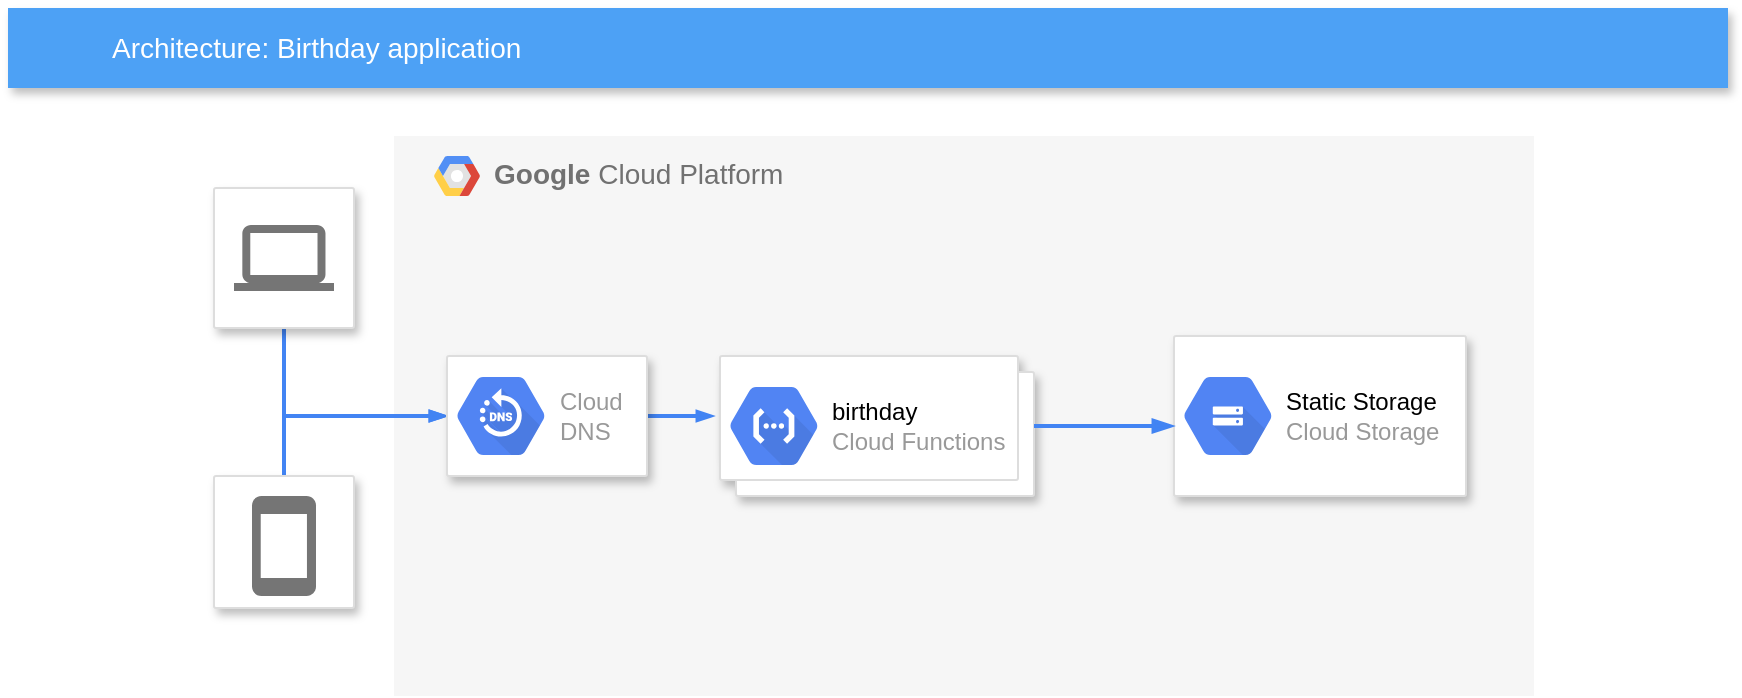 <mxfile version="10.5.4" type="device"><diagram id="f106602c-feb2-e66a-4537-3a34d633f6aa" name="Page-1"><mxGraphModel dx="1394" dy="783" grid="1" gridSize="10" guides="1" tooltips="1" connect="1" arrows="1" fold="1" page="1" pageScale="1" pageWidth="1169" pageHeight="827" background="#ffffff" math="0" shadow="0"><root><mxCell id="0"/><mxCell id="1" parent="0"/><mxCell id="14" value="&lt;b&gt;Google &lt;/b&gt;Cloud Platform" style="fillColor=#F6F6F6;strokeColor=none;shadow=0;gradientColor=none;fontSize=14;align=left;spacing=10;fontColor=#717171;9E9E9E;verticalAlign=top;spacingTop=-4;fontStyle=0;spacingLeft=40;html=1;" parent="1" vertex="1"><mxGeometry x="360" y="204" width="570" height="280" as="geometry"/></mxCell><mxCell id="15" value="" style="shape=mxgraph.gcp2.google_cloud_platform;fillColor=#F6F6F6;strokeColor=none;shadow=0;gradientColor=none;" parent="14" vertex="1"><mxGeometry width="23" height="20" relative="1" as="geometry"><mxPoint x="20" y="10" as="offset"/></mxGeometry></mxCell><mxCell id="916" value="" style="strokeColor=#dddddd;fillColor=#ffffff;shadow=1;strokeWidth=1;rounded=1;absoluteArcSize=1;arcSize=2;fontSize=10;fontColor=#000000;align=left;html=1;" parent="14" vertex="1"><mxGeometry x="390" y="100" width="146" height="80" as="geometry"/></mxCell><mxCell id="917" value="&lt;font color=&quot;#000000&quot;&gt;Static Storage&lt;/font&gt;&lt;br&gt;Cloud Storage" style="dashed=0;connectable=0;html=1;fillColor=#5184F3;strokeColor=none;shape=mxgraph.gcp2.cloud_storage;part=1;labelPosition=right;verticalLabelPosition=middle;align=left;verticalAlign=middle;spacingLeft=5;fontColor=#999999;fontSize=12;" parent="916" vertex="1"><mxGeometry y="0.5" width="44" height="39" relative="1" as="geometry"><mxPoint x="5" y="-19.5" as="offset"/></mxGeometry></mxCell><mxCell id="fPqNnYyCJQ13JkPDTvxg-924" value="" style="strokeColor=#dddddd;fillColor=#ffffff;shadow=1;strokeWidth=1;rounded=1;absoluteArcSize=1;arcSize=2;fontSize=10;fontColor=#000000;align=left;html=1;" vertex="1" parent="14"><mxGeometry x="164" y="119.833" width="146" height="39.905" as="geometry"/></mxCell><mxCell id="fPqNnYyCJQ13JkPDTvxg-925" value="&lt;font color=&quot;#000000&quot;&gt;Static Storage&lt;/font&gt;&lt;br&gt;Cloud Storage" style="dashed=0;connectable=0;html=1;fillColor=#5184F3;strokeColor=none;shape=mxgraph.gcp2.cloud_storage;part=1;labelPosition=right;verticalLabelPosition=middle;align=left;verticalAlign=middle;spacingLeft=5;fontColor=#999999;fontSize=12;" vertex="1" parent="fPqNnYyCJQ13JkPDTvxg-924"><mxGeometry y="0.5" width="44" height="39" relative="1" as="geometry"><mxPoint x="5" y="-19.5" as="offset"/></mxGeometry></mxCell><mxCell id="fPqNnYyCJQ13JkPDTvxg-918" value="" style="shape=mxgraph.gcp2.doubleRect;strokeColor=#dddddd;fillColor=#ffffff;shadow=1;strokeWidth=1;" vertex="1" parent="14"><mxGeometry x="163" y="110" width="157" height="70" as="geometry"/></mxCell><mxCell id="fPqNnYyCJQ13JkPDTvxg-919" value="&lt;font color=&quot;#000000&quot;&gt;birthday&lt;/font&gt;&lt;br&gt;Cloud Functions" style="dashed=0;connectable=0;html=1;fillColor=#5184F3;strokeColor=none;shape=mxgraph.gcp2.cloud_functions;part=1;labelPosition=right;verticalLabelPosition=middle;align=left;verticalAlign=middle;spacingLeft=5;fontColor=#999999;fontSize=12;" vertex="1" parent="fPqNnYyCJQ13JkPDTvxg-918"><mxGeometry y="0.5" width="44" height="39" relative="1" as="geometry"><mxPoint x="5" y="-19.5" as="offset"/></mxGeometry></mxCell><mxCell id="912" style="edgeStyle=orthogonalEdgeStyle;rounded=0;elbow=vertical;html=1;labelBackgroundColor=none;startFill=0;endArrow=blockThin;endFill=1;jettySize=auto;orthogonalLoop=1;strokeColor=#4284F3;strokeWidth=2;fontSize=12;fontColor=#000000;align=center;dashed=0;startArrow=none;exitX=1;exitY=0.5;exitDx=0;exitDy=0;" parent="1" source="fPqNnYyCJQ13JkPDTvxg-918" edge="1"><mxGeometry relative="1" as="geometry"><mxPoint x="666.5" y="344" as="sourcePoint"/><mxPoint x="750" y="349" as="targetPoint"/><Array as="points"><mxPoint x="750" y="349"/></Array></mxGeometry></mxCell><mxCell id="908" style="edgeStyle=orthogonalEdgeStyle;rounded=0;html=1;labelBackgroundColor=none;startFill=1;startSize=4;endArrow=blockThin;endFill=1;endSize=4;jettySize=auto;orthogonalLoop=1;strokeColor=#4284F3;strokeWidth=2;fontSize=12;fontColor=#000000;align=center;dashed=0;" parent="1" source="732" target="894" edge="1"><mxGeometry relative="1" as="geometry"><Array as="points"><mxPoint x="305" y="344"/></Array></mxGeometry></mxCell><mxCell id="732" value="" style="strokeColor=#dddddd;fillColor=#ffffff;shadow=1;strokeWidth=1;rounded=1;absoluteArcSize=1;arcSize=2;labelPosition=center;verticalLabelPosition=middle;align=center;verticalAlign=bottom;spacingLeft=0;fontColor=#999999;fontSize=12;whiteSpace=wrap;spacingBottom=2;html=1;" parent="1" vertex="1"><mxGeometry x="270" y="230" width="70" height="70" as="geometry"/></mxCell><mxCell id="733" value="" style="dashed=0;connectable=0;html=1;fillColor=#757575;strokeColor=none;shape=mxgraph.gcp2.laptop;part=1;" parent="732" vertex="1"><mxGeometry x="0.5" width="50" height="33" relative="1" as="geometry"><mxPoint x="-25" y="18.5" as="offset"/></mxGeometry></mxCell><mxCell id="818" value="Architecture: Birthday application" style="fillColor=#4DA1F5;strokeColor=none;shadow=1;gradientColor=none;fontSize=14;align=left;spacingLeft=50;fontColor=#ffffff;html=1;" parent="1" vertex="1"><mxGeometry x="167" y="140" width="860" height="40" as="geometry"/></mxCell><mxCell id="909" style="edgeStyle=orthogonalEdgeStyle;rounded=0;html=1;labelBackgroundColor=none;startFill=1;startSize=4;endArrow=blockThin;endFill=1;endSize=4;jettySize=auto;orthogonalLoop=1;strokeColor=#4284F3;strokeWidth=2;fontSize=12;fontColor=#000000;align=center;dashed=0;" parent="1" source="892" target="894" edge="1"><mxGeometry relative="1" as="geometry"><Array as="points"><mxPoint x="305" y="344"/></Array></mxGeometry></mxCell><mxCell id="892" value="" style="strokeColor=#dddddd;fillColor=#ffffff;shadow=1;strokeWidth=1;rounded=1;absoluteArcSize=1;arcSize=2;labelPosition=center;verticalLabelPosition=middle;align=center;verticalAlign=bottom;spacingLeft=0;fontColor=#999999;fontSize=12;whiteSpace=wrap;spacingBottom=2;html=1;" parent="1" vertex="1"><mxGeometry x="270" y="374" width="70" height="66" as="geometry"/></mxCell><mxCell id="893" value="" style="dashed=0;connectable=0;html=1;fillColor=#757575;strokeColor=none;shape=mxgraph.gcp2.phone;part=1;" parent="892" vertex="1"><mxGeometry x="0.5" width="32" height="50" relative="1" as="geometry"><mxPoint x="-16" y="10" as="offset"/></mxGeometry></mxCell><mxCell id="910" style="edgeStyle=elbowEdgeStyle;rounded=0;elbow=vertical;html=1;labelBackgroundColor=none;startFill=1;startSize=4;endArrow=blockThin;endFill=1;endSize=4;jettySize=auto;orthogonalLoop=1;strokeColor=#4284F3;strokeWidth=2;fontSize=12;fontColor=#000000;align=center;dashed=0;" parent="1" source="894" edge="1"><mxGeometry relative="1" as="geometry"><mxPoint x="520" y="344" as="targetPoint"/></mxGeometry></mxCell><mxCell id="894" value="" style="strokeColor=#dddddd;fillColor=#ffffff;shadow=1;strokeWidth=1;rounded=1;absoluteArcSize=1;arcSize=2;fontSize=10;fontColor=#000000;align=left;html=1;" parent="1" vertex="1"><mxGeometry x="386.5" y="314" width="100" height="60" as="geometry"/></mxCell><mxCell id="895" value="Cloud &#xA;DNS" style="dashed=0;connectable=0;html=1;fillColor=#5184F3;strokeColor=none;shape=mxgraph.gcp2.cloud_dns;part=1;labelPosition=right;verticalLabelPosition=middle;align=left;verticalAlign=middle;spacingLeft=5;fontColor=#999999;fontSize=12;" parent="894" vertex="1"><mxGeometry y="0.5" width="44" height="39" relative="1" as="geometry"><mxPoint x="5" y="-19.5" as="offset"/></mxGeometry></mxCell></root></mxGraphModel></diagram></mxfile>